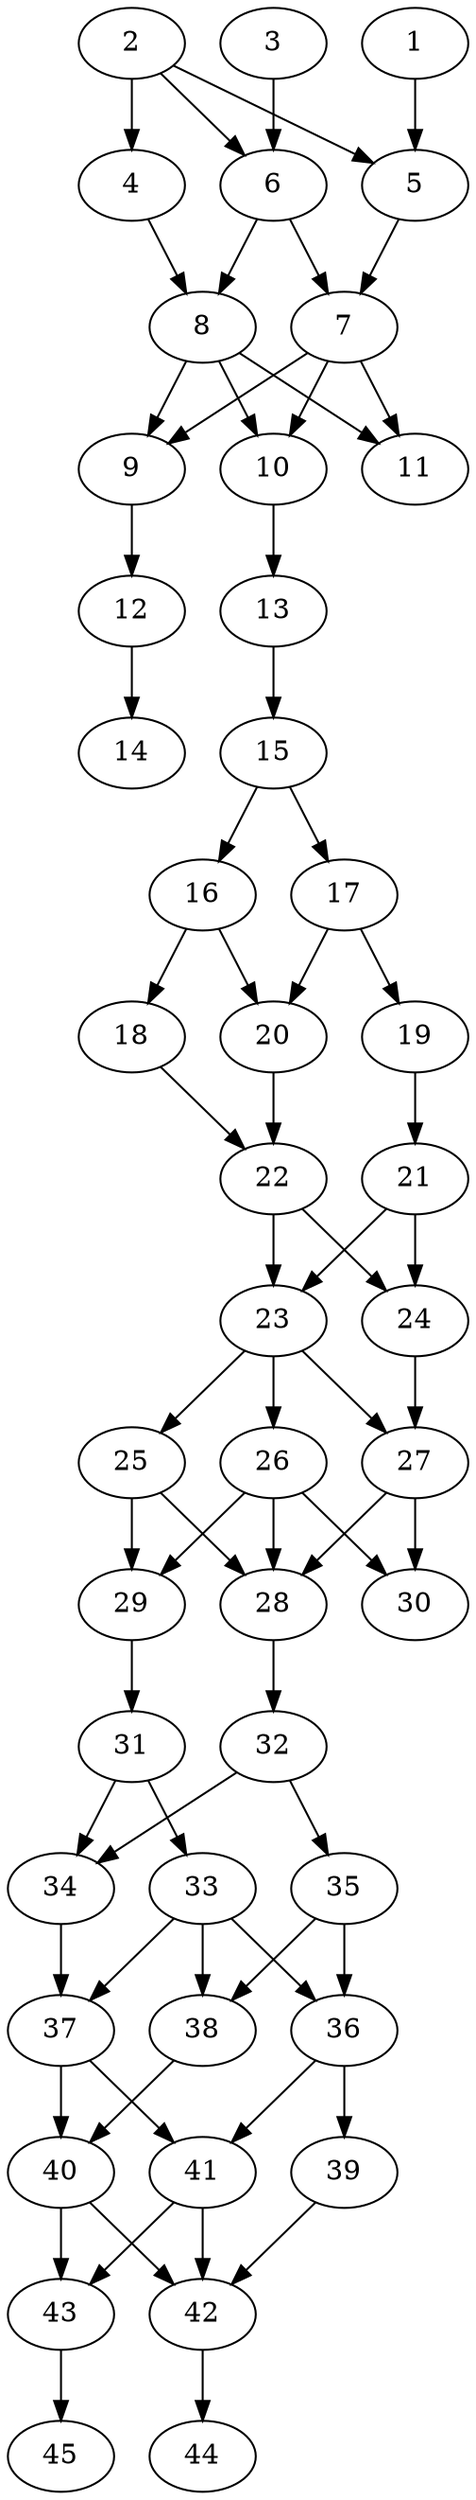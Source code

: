 // DAG automatically generated by daggen at Thu Oct  3 14:07:25 2019
// ./daggen --dot -n 45 --ccr 0.3 --fat 0.3 --regular 0.7 --density 0.7 --mindata 5242880 --maxdata 52428800 
digraph G {
  1 [size="102976853", alpha="0.09", expect_size="30893056"] 
  1 -> 5 [size ="30893056"]
  2 [size="86377813", alpha="0.11", expect_size="25913344"] 
  2 -> 4 [size ="25913344"]
  2 -> 5 [size ="25913344"]
  2 -> 6 [size ="25913344"]
  3 [size="80581973", alpha="0.09", expect_size="24174592"] 
  3 -> 6 [size ="24174592"]
  4 [size="88367787", alpha="0.18", expect_size="26510336"] 
  4 -> 8 [size ="26510336"]
  5 [size="123327147", alpha="0.17", expect_size="36998144"] 
  5 -> 7 [size ="36998144"]
  6 [size="164215467", alpha="0.03", expect_size="49264640"] 
  6 -> 7 [size ="49264640"]
  6 -> 8 [size ="49264640"]
  7 [size="170929493", alpha="0.17", expect_size="51278848"] 
  7 -> 9 [size ="51278848"]
  7 -> 10 [size ="51278848"]
  7 -> 11 [size ="51278848"]
  8 [size="58306560", alpha="0.12", expect_size="17491968"] 
  8 -> 9 [size ="17491968"]
  8 -> 10 [size ="17491968"]
  8 -> 11 [size ="17491968"]
  9 [size="174271147", alpha="0.02", expect_size="52281344"] 
  9 -> 12 [size ="52281344"]
  10 [size="96645120", alpha="0.11", expect_size="28993536"] 
  10 -> 13 [size ="28993536"]
  11 [size="84002133", alpha="0.14", expect_size="25200640"] 
  12 [size="154914133", alpha="0.00", expect_size="46474240"] 
  12 -> 14 [size ="46474240"]
  13 [size="83903147", alpha="0.12", expect_size="25170944"] 
  13 -> 15 [size ="25170944"]
  14 [size="155641173", alpha="0.17", expect_size="46692352"] 
  15 [size="138885120", alpha="0.20", expect_size="41665536"] 
  15 -> 16 [size ="41665536"]
  15 -> 17 [size ="41665536"]
  16 [size="111697920", alpha="0.14", expect_size="33509376"] 
  16 -> 18 [size ="33509376"]
  16 -> 20 [size ="33509376"]
  17 [size="138345813", alpha="0.18", expect_size="41503744"] 
  17 -> 19 [size ="41503744"]
  17 -> 20 [size ="41503744"]
  18 [size="118422187", alpha="0.08", expect_size="35526656"] 
  18 -> 22 [size ="35526656"]
  19 [size="51578880", alpha="0.06", expect_size="15473664"] 
  19 -> 21 [size ="15473664"]
  20 [size="65959253", alpha="0.18", expect_size="19787776"] 
  20 -> 22 [size ="19787776"]
  21 [size="148640427", alpha="0.02", expect_size="44592128"] 
  21 -> 23 [size ="44592128"]
  21 -> 24 [size ="44592128"]
  22 [size="101331627", alpha="0.13", expect_size="30399488"] 
  22 -> 23 [size ="30399488"]
  22 -> 24 [size ="30399488"]
  23 [size="104802987", alpha="0.13", expect_size="31440896"] 
  23 -> 25 [size ="31440896"]
  23 -> 26 [size ="31440896"]
  23 -> 27 [size ="31440896"]
  24 [size="45509973", alpha="0.02", expect_size="13652992"] 
  24 -> 27 [size ="13652992"]
  25 [size="18459307", alpha="0.04", expect_size="5537792"] 
  25 -> 28 [size ="5537792"]
  25 -> 29 [size ="5537792"]
  26 [size="173096960", alpha="0.05", expect_size="51929088"] 
  26 -> 28 [size ="51929088"]
  26 -> 29 [size ="51929088"]
  26 -> 30 [size ="51929088"]
  27 [size="127842987", alpha="0.06", expect_size="38352896"] 
  27 -> 28 [size ="38352896"]
  27 -> 30 [size ="38352896"]
  28 [size="113015467", alpha="0.12", expect_size="33904640"] 
  28 -> 32 [size ="33904640"]
  29 [size="18821120", alpha="0.17", expect_size="5646336"] 
  29 -> 31 [size ="5646336"]
  30 [size="67928747", alpha="0.13", expect_size="20378624"] 
  31 [size="55787520", alpha="0.17", expect_size="16736256"] 
  31 -> 33 [size ="16736256"]
  31 -> 34 [size ="16736256"]
  32 [size="67898027", alpha="0.19", expect_size="20369408"] 
  32 -> 34 [size ="20369408"]
  32 -> 35 [size ="20369408"]
  33 [size="173165227", alpha="0.09", expect_size="51949568"] 
  33 -> 36 [size ="51949568"]
  33 -> 37 [size ="51949568"]
  33 -> 38 [size ="51949568"]
  34 [size="120122027", alpha="0.17", expect_size="36036608"] 
  34 -> 37 [size ="36036608"]
  35 [size="136949760", alpha="0.20", expect_size="41084928"] 
  35 -> 36 [size ="41084928"]
  35 -> 38 [size ="41084928"]
  36 [size="172212907", alpha="0.15", expect_size="51663872"] 
  36 -> 39 [size ="51663872"]
  36 -> 41 [size ="51663872"]
  37 [size="58084693", alpha="0.05", expect_size="17425408"] 
  37 -> 40 [size ="17425408"]
  37 -> 41 [size ="17425408"]
  38 [size="105297920", alpha="0.09", expect_size="31589376"] 
  38 -> 40 [size ="31589376"]
  39 [size="40116907", alpha="0.16", expect_size="12035072"] 
  39 -> 42 [size ="12035072"]
  40 [size="19333120", alpha="0.10", expect_size="5799936"] 
  40 -> 42 [size ="5799936"]
  40 -> 43 [size ="5799936"]
  41 [size="122122240", alpha="0.00", expect_size="36636672"] 
  41 -> 42 [size ="36636672"]
  41 -> 43 [size ="36636672"]
  42 [size="100437333", alpha="0.02", expect_size="30131200"] 
  42 -> 44 [size ="30131200"]
  43 [size="91716267", alpha="0.14", expect_size="27514880"] 
  43 -> 45 [size ="27514880"]
  44 [size="162392747", alpha="0.10", expect_size="48717824"] 
  45 [size="136058880", alpha="0.06", expect_size="40817664"] 
}
